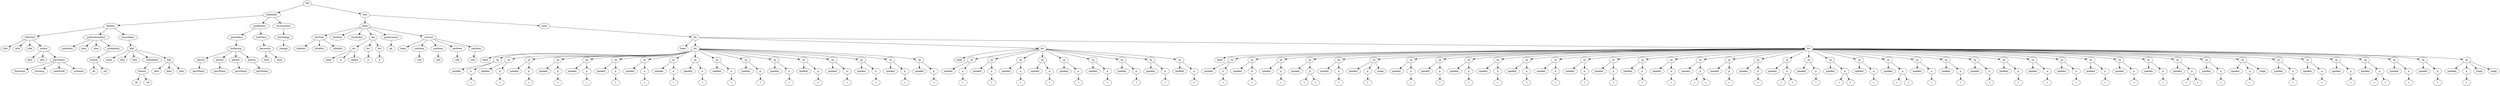 digraph Tree {
	"t0" [label = "TEI"];
	"t1" [label = "teiHeader"];
	"t2" [label = "fileDesc"];
	"t3" [label = "titleStmt"];
	"t4" [label = "title"];
	"t5" [label = "title"];
	"t6" [label = "title"];
	"t7" [label = "author"];
	"t8" [label = "idno"];
	"t9" [label = "idno"];
	"t10" [label = "persName"];
	"t11" [label = "forename"];
	"t12" [label = "surname"];
	"t13" [label = "nameLink"];
	"t14" [label = "surname"];
	"t15" [label = "publicationStmt"];
	"t16" [label = "publisher"];
	"t17" [label = "idno"];
	"t18" [label = "idno"];
	"t19" [label = "availability"];
	"t20" [label = "licence"];
	"t21" [label = "ab"];
	"t22" [label = "ref"];
	"t23" [label = "sourceDesc"];
	"t24" [label = "bibl"];
	"t25" [label = "name"];
	"t26" [label = "idno"];
	"t27" [label = "idno"];
	"t28" [label = "availability"];
	"t29" [label = "licence"];
	"t30" [label = "ab"];
	"t31" [label = "ref"];
	"t32" [label = "bibl"];
	"t33" [label = "date"];
	"t34" [label = "date"];
	"t35" [label = "idno"];
	"t36" [label = "profileDesc"];
	"t37" [label = "particDesc"];
	"t38" [label = "listPerson"];
	"t39" [label = "person"];
	"t40" [label = "persName"];
	"t41" [label = "person"];
	"t42" [label = "persName"];
	"t43" [label = "person"];
	"t44" [label = "persName"];
	"t45" [label = "person"];
	"t46" [label = "persName"];
	"t47" [label = "textClass"];
	"t48" [label = "keywords"];
	"t49" [label = "term"];
	"t50" [label = "term"];
	"t51" [label = "revisionDesc"];
	"t52" [label = "listChange"];
	"t53" [label = "change"];
	"t54" [label = "text"];
	"t55" [label = "front"];
	"t56" [label = "docTitle"];
	"t57" [label = "titlePart"];
	"t58" [label = "titlePart"];
	"t59" [label = "titlePart"];
	"t60" [label = "docDate"];
	"t61" [label = "docAuthor"];
	"t62" [label = "div"];
	"t63" [label = "div"];
	"t64" [label = "head"];
	"t65" [label = "p"];
	"t66" [label = "signed"];
	"t67" [label = "div"];
	"t68" [label = "p"];
	"t69" [label = "div"];
	"t70" [label = "p"];
	"t71" [label = "performance"];
	"t72" [label = "ab"];
	"t73" [label = "castList"];
	"t74" [label = "head"];
	"t75" [label = "castItem"];
	"t76" [label = "role"];
	"t77" [label = "castItem"];
	"t78" [label = "role"];
	"t79" [label = "castItem"];
	"t80" [label = "role"];
	"t81" [label = "castItem"];
	"t82" [label = "role"];
	"t83" [label = "body"];
	"t84" [label = "div"];
	"t85" [label = "head"];
	"t86" [label = "div"];
	"t87" [label = "head"];
	"t88" [label = "sp"];
	"t89" [label = "speaker"];
	"t90" [label = "p"];
	"t91" [label = "s"];
	"t92" [label = "sp"];
	"t93" [label = "speaker"];
	"t94" [label = "p"];
	"t95" [label = "s"];
	"t96" [label = "sp"];
	"t97" [label = "speaker"];
	"t98" [label = "p"];
	"t99" [label = "s"];
	"t100" [label = "sp"];
	"t101" [label = "speaker"];
	"t102" [label = "p"];
	"t103" [label = "s"];
	"t104" [label = "sp"];
	"t105" [label = "speaker"];
	"t106" [label = "p"];
	"t107" [label = "s"];
	"t108" [label = "sp"];
	"t109" [label = "speaker"];
	"t110" [label = "p"];
	"t111" [label = "s"];
	"t112" [label = "sp"];
	"t113" [label = "speaker"];
	"t114" [label = "p"];
	"t115" [label = "s"];
	"t116" [label = "sp"];
	"t117" [label = "speaker"];
	"t118" [label = "p"];
	"t119" [label = "s"];
	"t120" [label = "sp"];
	"t121" [label = "speaker"];
	"t122" [label = "p"];
	"t123" [label = "s"];
	"t124" [label = "sp"];
	"t125" [label = "speaker"];
	"t126" [label = "p"];
	"t127" [label = "s"];
	"t128" [label = "sp"];
	"t129" [label = "speaker"];
	"t130" [label = "p"];
	"t131" [label = "s"];
	"t132" [label = "sp"];
	"t133" [label = "speaker"];
	"t134" [label = "p"];
	"t135" [label = "s"];
	"t136" [label = "sp"];
	"t137" [label = "speaker"];
	"t138" [label = "p"];
	"t139" [label = "s"];
	"t140" [label = "sp"];
	"t141" [label = "speaker"];
	"t142" [label = "p"];
	"t143" [label = "s"];
	"t144" [label = "sp"];
	"t145" [label = "speaker"];
	"t146" [label = "p"];
	"t147" [label = "s"];
	"t148" [label = "sp"];
	"t149" [label = "speaker"];
	"t150" [label = "p"];
	"t151" [label = "s"];
	"t152" [label = "sp"];
	"t153" [label = "speaker"];
	"t154" [label = "p"];
	"t155" [label = "s"];
	"t156" [label = "div"];
	"t157" [label = "head"];
	"t158" [label = "sp"];
	"t159" [label = "speaker"];
	"t160" [label = "p"];
	"t161" [label = "s"];
	"t162" [label = "sp"];
	"t163" [label = "speaker"];
	"t164" [label = "p"];
	"t165" [label = "s"];
	"t166" [label = "sp"];
	"t167" [label = "speaker"];
	"t168" [label = "p"];
	"t169" [label = "s"];
	"t170" [label = "sp"];
	"t171" [label = "speaker"];
	"t172" [label = "p"];
	"t173" [label = "s"];
	"t174" [label = "sp"];
	"t175" [label = "speaker"];
	"t176" [label = "p"];
	"t177" [label = "s"];
	"t178" [label = "sp"];
	"t179" [label = "speaker"];
	"t180" [label = "p"];
	"t181" [label = "s"];
	"t182" [label = "sp"];
	"t183" [label = "speaker"];
	"t184" [label = "p"];
	"t185" [label = "s"];
	"t186" [label = "sp"];
	"t187" [label = "speaker"];
	"t188" [label = "p"];
	"t189" [label = "s"];
	"t190" [label = "sp"];
	"t191" [label = "speaker"];
	"t192" [label = "p"];
	"t193" [label = "s"];
	"t194" [label = "div"];
	"t195" [label = "head"];
	"t196" [label = "sp"];
	"t197" [label = "speaker"];
	"t198" [label = "p"];
	"t199" [label = "s"];
	"t200" [label = "sp"];
	"t201" [label = "speaker"];
	"t202" [label = "p"];
	"t203" [label = "s"];
	"t204" [label = "sp"];
	"t205" [label = "speaker"];
	"t206" [label = "p"];
	"t207" [label = "s"];
	"t208" [label = "sp"];
	"t209" [label = "speaker"];
	"t210" [label = "p"];
	"t211" [label = "s"];
	"t212" [label = "s"];
	"t213" [label = "sp"];
	"t214" [label = "speaker"];
	"t215" [label = "p"];
	"t216" [label = "s"];
	"t217" [label = "sp"];
	"t218" [label = "speaker"];
	"t219" [label = "p"];
	"t220" [label = "s"];
	"t221" [label = "stage"];
	"t222" [label = "sp"];
	"t223" [label = "speaker"];
	"t224" [label = "p"];
	"t225" [label = "s"];
	"t226" [label = "sp"];
	"t227" [label = "speaker"];
	"t228" [label = "p"];
	"t229" [label = "s"];
	"t230" [label = "sp"];
	"t231" [label = "speaker"];
	"t232" [label = "p"];
	"t233" [label = "s"];
	"t234" [label = "sp"];
	"t235" [label = "speaker"];
	"t236" [label = "p"];
	"t237" [label = "s"];
	"t238" [label = "sp"];
	"t239" [label = "speaker"];
	"t240" [label = "p"];
	"t241" [label = "s"];
	"t242" [label = "sp"];
	"t243" [label = "speaker"];
	"t244" [label = "p"];
	"t245" [label = "s"];
	"t246" [label = "sp"];
	"t247" [label = "speaker"];
	"t248" [label = "p"];
	"t249" [label = "s"];
	"t250" [label = "sp"];
	"t251" [label = "speaker"];
	"t252" [label = "p"];
	"t253" [label = "s"];
	"t254" [label = "sp"];
	"t255" [label = "speaker"];
	"t256" [label = "p"];
	"t257" [label = "s"];
	"t258" [label = "sp"];
	"t259" [label = "speaker"];
	"t260" [label = "p"];
	"t261" [label = "s"];
	"t262" [label = "sp"];
	"t263" [label = "speaker"];
	"t264" [label = "p"];
	"t265" [label = "s"];
	"t266" [label = "s"];
	"t267" [label = "sp"];
	"t268" [label = "speaker"];
	"t269" [label = "p"];
	"t270" [label = "s"];
	"t271" [label = "sp"];
	"t272" [label = "speaker"];
	"t273" [label = "p"];
	"t274" [label = "s"];
	"t275" [label = "sp"];
	"t276" [label = "speaker"];
	"t277" [label = "p"];
	"t278" [label = "s"];
	"t279" [label = "s"];
	"t280" [label = "sp"];
	"t281" [label = "speaker"];
	"t282" [label = "p"];
	"t283" [label = "s"];
	"t284" [label = "sp"];
	"t285" [label = "speaker"];
	"t286" [label = "p"];
	"t287" [label = "s"];
	"t288" [label = "s"];
	"t289" [label = "sp"];
	"t290" [label = "speaker"];
	"t291" [label = "p"];
	"t292" [label = "s"];
	"t293" [label = "sp"];
	"t294" [label = "speaker"];
	"t295" [label = "p"];
	"t296" [label = "s"];
	"t297" [label = "s"];
	"t298" [label = "sp"];
	"t299" [label = "speaker"];
	"t300" [label = "p"];
	"t301" [label = "s"];
	"t302" [label = "sp"];
	"t303" [label = "speaker"];
	"t304" [label = "p"];
	"t305" [label = "s"];
	"t306" [label = "sp"];
	"t307" [label = "speaker"];
	"t308" [label = "p"];
	"t309" [label = "s"];
	"t310" [label = "sp"];
	"t311" [label = "speaker"];
	"t312" [label = "p"];
	"t313" [label = "s"];
	"t314" [label = "sp"];
	"t315" [label = "speaker"];
	"t316" [label = "p"];
	"t317" [label = "s"];
	"t318" [label = "sp"];
	"t319" [label = "speaker"];
	"t320" [label = "p"];
	"t321" [label = "s"];
	"t322" [label = "sp"];
	"t323" [label = "speaker"];
	"t324" [label = "p"];
	"t325" [label = "s"];
	"t326" [label = "sp"];
	"t327" [label = "speaker"];
	"t328" [label = "p"];
	"t329" [label = "s"];
	"t330" [label = "sp"];
	"t331" [label = "speaker"];
	"t332" [label = "p"];
	"t333" [label = "s"];
	"t334" [label = "sp"];
	"t335" [label = "speaker"];
	"t336" [label = "p"];
	"t337" [label = "s"];
	"t338" [label = "s"];
	"t339" [label = "sp"];
	"t340" [label = "speaker"];
	"t341" [label = "p"];
	"t342" [label = "s"];
	"t343" [label = "sp"];
	"t344" [label = "speaker"];
	"t345" [label = "p"];
	"t346" [label = "s"];
	"t347" [label = "stage"];
	"t348" [label = "sp"];
	"t349" [label = "speaker"];
	"t350" [label = "p"];
	"t351" [label = "s"];
	"t352" [label = "sp"];
	"t353" [label = "speaker"];
	"t354" [label = "p"];
	"t355" [label = "s"];
	"t356" [label = "sp"];
	"t357" [label = "speaker"];
	"t358" [label = "p"];
	"t359" [label = "s"];
	"t360" [label = "sp"];
	"t361" [label = "speaker"];
	"t362" [label = "p"];
	"t363" [label = "s"];
	"t364" [label = "s"];
	"t365" [label = "sp"];
	"t366" [label = "speaker"];
	"t367" [label = "p"];
	"t368" [label = "s"];
	"t369" [label = "sp"];
	"t370" [label = "speaker"];
	"t371" [label = "p"];
	"t372" [label = "s"];
	"t373" [label = "sp"];
	"t374" [label = "speaker"];
	"t375" [label = "p"];
	"t376" [label = "s"];
	"t377" [label = "stage"];
	"t378" [label = "stage"];
	"t0" -> "t1";
	"t1" -> "t2";
	"t2" -> "t3";
	"t3" -> "t4";
	"t3" -> "t5";
	"t3" -> "t6";
	"t3" -> "t7";
	"t7" -> "t8";
	"t7" -> "t9";
	"t7" -> "t10";
	"t10" -> "t11";
	"t10" -> "t12";
	"t10" -> "t13";
	"t10" -> "t14";
	"t2" -> "t15";
	"t15" -> "t16";
	"t15" -> "t17";
	"t15" -> "t18";
	"t15" -> "t19";
	"t19" -> "t20";
	"t20" -> "t21";
	"t20" -> "t22";
	"t2" -> "t23";
	"t23" -> "t24";
	"t24" -> "t25";
	"t24" -> "t26";
	"t24" -> "t27";
	"t24" -> "t28";
	"t28" -> "t29";
	"t29" -> "t30";
	"t29" -> "t31";
	"t24" -> "t32";
	"t32" -> "t33";
	"t32" -> "t34";
	"t32" -> "t35";
	"t1" -> "t36";
	"t36" -> "t37";
	"t37" -> "t38";
	"t38" -> "t39";
	"t39" -> "t40";
	"t38" -> "t41";
	"t41" -> "t42";
	"t38" -> "t43";
	"t43" -> "t44";
	"t38" -> "t45";
	"t45" -> "t46";
	"t36" -> "t47";
	"t47" -> "t48";
	"t48" -> "t49";
	"t48" -> "t50";
	"t1" -> "t51";
	"t51" -> "t52";
	"t52" -> "t53";
	"t0" -> "t54";
	"t54" -> "t55";
	"t55" -> "t56";
	"t56" -> "t57";
	"t56" -> "t58";
	"t56" -> "t59";
	"t55" -> "t60";
	"t55" -> "t61";
	"t55" -> "t62";
	"t62" -> "t63";
	"t63" -> "t64";
	"t63" -> "t65";
	"t63" -> "t66";
	"t62" -> "t67";
	"t67" -> "t68";
	"t62" -> "t69";
	"t69" -> "t70";
	"t55" -> "t71";
	"t71" -> "t72";
	"t55" -> "t73";
	"t73" -> "t74";
	"t73" -> "t75";
	"t75" -> "t76";
	"t73" -> "t77";
	"t77" -> "t78";
	"t73" -> "t79";
	"t79" -> "t80";
	"t73" -> "t81";
	"t81" -> "t82";
	"t54" -> "t83";
	"t83" -> "t84";
	"t84" -> "t85";
	"t84" -> "t86";
	"t86" -> "t87";
	"t86" -> "t88";
	"t88" -> "t89";
	"t88" -> "t90";
	"t90" -> "t91";
	"t86" -> "t92";
	"t92" -> "t93";
	"t92" -> "t94";
	"t94" -> "t95";
	"t86" -> "t96";
	"t96" -> "t97";
	"t96" -> "t98";
	"t98" -> "t99";
	"t86" -> "t100";
	"t100" -> "t101";
	"t100" -> "t102";
	"t102" -> "t103";
	"t86" -> "t104";
	"t104" -> "t105";
	"t104" -> "t106";
	"t106" -> "t107";
	"t86" -> "t108";
	"t108" -> "t109";
	"t108" -> "t110";
	"t110" -> "t111";
	"t86" -> "t112";
	"t112" -> "t113";
	"t112" -> "t114";
	"t114" -> "t115";
	"t86" -> "t116";
	"t116" -> "t117";
	"t116" -> "t118";
	"t118" -> "t119";
	"t86" -> "t120";
	"t120" -> "t121";
	"t120" -> "t122";
	"t122" -> "t123";
	"t86" -> "t124";
	"t124" -> "t125";
	"t124" -> "t126";
	"t126" -> "t127";
	"t86" -> "t128";
	"t128" -> "t129";
	"t128" -> "t130";
	"t130" -> "t131";
	"t86" -> "t132";
	"t132" -> "t133";
	"t132" -> "t134";
	"t134" -> "t135";
	"t86" -> "t136";
	"t136" -> "t137";
	"t136" -> "t138";
	"t138" -> "t139";
	"t86" -> "t140";
	"t140" -> "t141";
	"t140" -> "t142";
	"t142" -> "t143";
	"t86" -> "t144";
	"t144" -> "t145";
	"t144" -> "t146";
	"t146" -> "t147";
	"t86" -> "t148";
	"t148" -> "t149";
	"t148" -> "t150";
	"t150" -> "t151";
	"t86" -> "t152";
	"t152" -> "t153";
	"t152" -> "t154";
	"t154" -> "t155";
	"t84" -> "t156";
	"t156" -> "t157";
	"t156" -> "t158";
	"t158" -> "t159";
	"t158" -> "t160";
	"t160" -> "t161";
	"t156" -> "t162";
	"t162" -> "t163";
	"t162" -> "t164";
	"t164" -> "t165";
	"t156" -> "t166";
	"t166" -> "t167";
	"t166" -> "t168";
	"t168" -> "t169";
	"t156" -> "t170";
	"t170" -> "t171";
	"t170" -> "t172";
	"t172" -> "t173";
	"t156" -> "t174";
	"t174" -> "t175";
	"t174" -> "t176";
	"t176" -> "t177";
	"t156" -> "t178";
	"t178" -> "t179";
	"t178" -> "t180";
	"t180" -> "t181";
	"t156" -> "t182";
	"t182" -> "t183";
	"t182" -> "t184";
	"t184" -> "t185";
	"t156" -> "t186";
	"t186" -> "t187";
	"t186" -> "t188";
	"t188" -> "t189";
	"t156" -> "t190";
	"t190" -> "t191";
	"t190" -> "t192";
	"t192" -> "t193";
	"t84" -> "t194";
	"t194" -> "t195";
	"t194" -> "t196";
	"t196" -> "t197";
	"t196" -> "t198";
	"t198" -> "t199";
	"t194" -> "t200";
	"t200" -> "t201";
	"t200" -> "t202";
	"t202" -> "t203";
	"t194" -> "t204";
	"t204" -> "t205";
	"t204" -> "t206";
	"t206" -> "t207";
	"t194" -> "t208";
	"t208" -> "t209";
	"t208" -> "t210";
	"t210" -> "t211";
	"t210" -> "t212";
	"t194" -> "t213";
	"t213" -> "t214";
	"t213" -> "t215";
	"t215" -> "t216";
	"t194" -> "t217";
	"t217" -> "t218";
	"t217" -> "t219";
	"t219" -> "t220";
	"t217" -> "t221";
	"t194" -> "t222";
	"t222" -> "t223";
	"t222" -> "t224";
	"t224" -> "t225";
	"t194" -> "t226";
	"t226" -> "t227";
	"t226" -> "t228";
	"t228" -> "t229";
	"t194" -> "t230";
	"t230" -> "t231";
	"t230" -> "t232";
	"t232" -> "t233";
	"t194" -> "t234";
	"t234" -> "t235";
	"t234" -> "t236";
	"t236" -> "t237";
	"t194" -> "t238";
	"t238" -> "t239";
	"t238" -> "t240";
	"t240" -> "t241";
	"t194" -> "t242";
	"t242" -> "t243";
	"t242" -> "t244";
	"t244" -> "t245";
	"t194" -> "t246";
	"t246" -> "t247";
	"t246" -> "t248";
	"t248" -> "t249";
	"t194" -> "t250";
	"t250" -> "t251";
	"t250" -> "t252";
	"t252" -> "t253";
	"t194" -> "t254";
	"t254" -> "t255";
	"t254" -> "t256";
	"t256" -> "t257";
	"t194" -> "t258";
	"t258" -> "t259";
	"t258" -> "t260";
	"t260" -> "t261";
	"t194" -> "t262";
	"t262" -> "t263";
	"t262" -> "t264";
	"t264" -> "t265";
	"t264" -> "t266";
	"t194" -> "t267";
	"t267" -> "t268";
	"t267" -> "t269";
	"t269" -> "t270";
	"t194" -> "t271";
	"t271" -> "t272";
	"t271" -> "t273";
	"t273" -> "t274";
	"t194" -> "t275";
	"t275" -> "t276";
	"t275" -> "t277";
	"t277" -> "t278";
	"t277" -> "t279";
	"t194" -> "t280";
	"t280" -> "t281";
	"t280" -> "t282";
	"t282" -> "t283";
	"t194" -> "t284";
	"t284" -> "t285";
	"t284" -> "t286";
	"t286" -> "t287";
	"t286" -> "t288";
	"t194" -> "t289";
	"t289" -> "t290";
	"t289" -> "t291";
	"t291" -> "t292";
	"t194" -> "t293";
	"t293" -> "t294";
	"t293" -> "t295";
	"t295" -> "t296";
	"t295" -> "t297";
	"t194" -> "t298";
	"t298" -> "t299";
	"t298" -> "t300";
	"t300" -> "t301";
	"t194" -> "t302";
	"t302" -> "t303";
	"t302" -> "t304";
	"t304" -> "t305";
	"t194" -> "t306";
	"t306" -> "t307";
	"t306" -> "t308";
	"t308" -> "t309";
	"t194" -> "t310";
	"t310" -> "t311";
	"t310" -> "t312";
	"t312" -> "t313";
	"t194" -> "t314";
	"t314" -> "t315";
	"t314" -> "t316";
	"t316" -> "t317";
	"t194" -> "t318";
	"t318" -> "t319";
	"t318" -> "t320";
	"t320" -> "t321";
	"t194" -> "t322";
	"t322" -> "t323";
	"t322" -> "t324";
	"t324" -> "t325";
	"t194" -> "t326";
	"t326" -> "t327";
	"t326" -> "t328";
	"t328" -> "t329";
	"t194" -> "t330";
	"t330" -> "t331";
	"t330" -> "t332";
	"t332" -> "t333";
	"t194" -> "t334";
	"t334" -> "t335";
	"t334" -> "t336";
	"t336" -> "t337";
	"t336" -> "t338";
	"t194" -> "t339";
	"t339" -> "t340";
	"t339" -> "t341";
	"t341" -> "t342";
	"t194" -> "t343";
	"t343" -> "t344";
	"t343" -> "t345";
	"t345" -> "t346";
	"t343" -> "t347";
	"t194" -> "t348";
	"t348" -> "t349";
	"t348" -> "t350";
	"t350" -> "t351";
	"t194" -> "t352";
	"t352" -> "t353";
	"t352" -> "t354";
	"t354" -> "t355";
	"t194" -> "t356";
	"t356" -> "t357";
	"t356" -> "t358";
	"t358" -> "t359";
	"t194" -> "t360";
	"t360" -> "t361";
	"t360" -> "t362";
	"t362" -> "t363";
	"t362" -> "t364";
	"t194" -> "t365";
	"t365" -> "t366";
	"t365" -> "t367";
	"t367" -> "t368";
	"t194" -> "t369";
	"t369" -> "t370";
	"t369" -> "t371";
	"t371" -> "t372";
	"t194" -> "t373";
	"t373" -> "t374";
	"t373" -> "t375";
	"t375" -> "t376";
	"t373" -> "t377";
	"t373" -> "t378";
}
